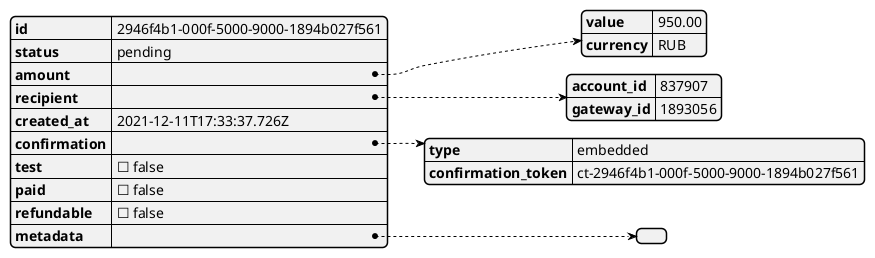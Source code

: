 @startjson
{
  "id" : "2946f4b1-000f-5000-9000-1894b027f561",
  "status" : "pending",
  "amount" : {
    "value" : "950.00",
    "currency" : "RUB"
  },
  "recipient" : {
    "account_id" : "837907",
    "gateway_id" : "1893056"
  },
  "created_at" : "2021-12-11T17:33:37.726Z",
  "confirmation" : {
    "type" : "embedded",
    "confirmation_token" : "ct-2946f4b1-000f-5000-9000-1894b027f561"
  },
  "test" : false,
  "paid" : false,
  "refundable" : false,
  "metadata" : { }
}
@endjson